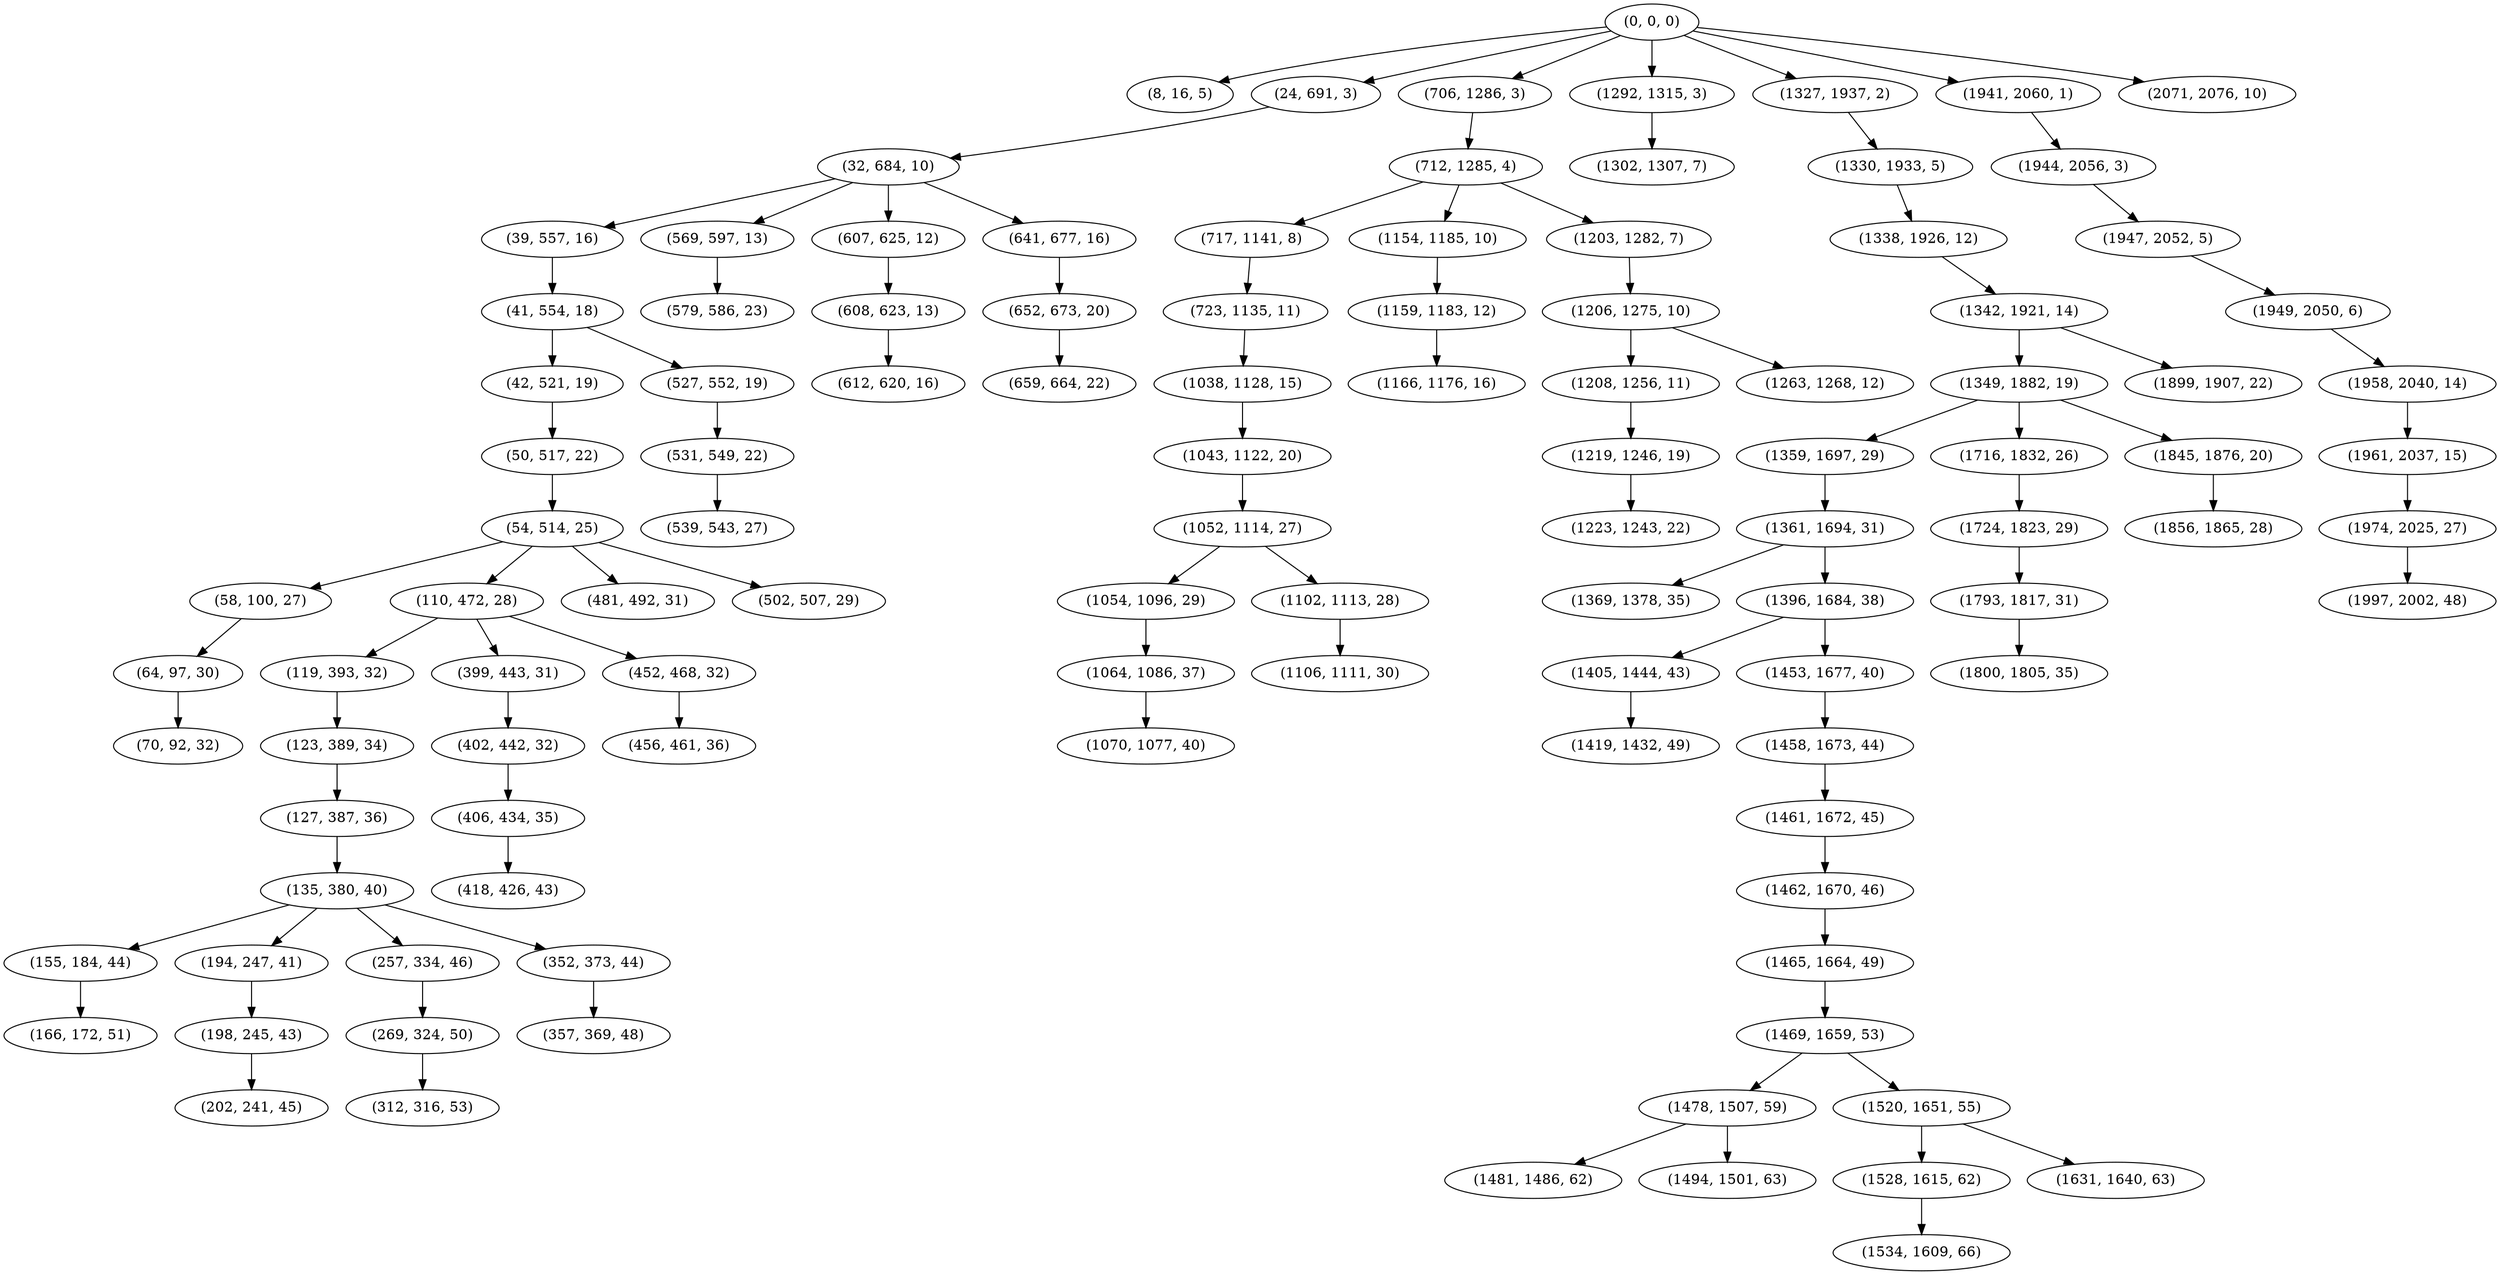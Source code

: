 digraph tree {
    "(0, 0, 0)";
    "(8, 16, 5)";
    "(24, 691, 3)";
    "(32, 684, 10)";
    "(39, 557, 16)";
    "(41, 554, 18)";
    "(42, 521, 19)";
    "(50, 517, 22)";
    "(54, 514, 25)";
    "(58, 100, 27)";
    "(64, 97, 30)";
    "(70, 92, 32)";
    "(110, 472, 28)";
    "(119, 393, 32)";
    "(123, 389, 34)";
    "(127, 387, 36)";
    "(135, 380, 40)";
    "(155, 184, 44)";
    "(166, 172, 51)";
    "(194, 247, 41)";
    "(198, 245, 43)";
    "(202, 241, 45)";
    "(257, 334, 46)";
    "(269, 324, 50)";
    "(312, 316, 53)";
    "(352, 373, 44)";
    "(357, 369, 48)";
    "(399, 443, 31)";
    "(402, 442, 32)";
    "(406, 434, 35)";
    "(418, 426, 43)";
    "(452, 468, 32)";
    "(456, 461, 36)";
    "(481, 492, 31)";
    "(502, 507, 29)";
    "(527, 552, 19)";
    "(531, 549, 22)";
    "(539, 543, 27)";
    "(569, 597, 13)";
    "(579, 586, 23)";
    "(607, 625, 12)";
    "(608, 623, 13)";
    "(612, 620, 16)";
    "(641, 677, 16)";
    "(652, 673, 20)";
    "(659, 664, 22)";
    "(706, 1286, 3)";
    "(712, 1285, 4)";
    "(717, 1141, 8)";
    "(723, 1135, 11)";
    "(1038, 1128, 15)";
    "(1043, 1122, 20)";
    "(1052, 1114, 27)";
    "(1054, 1096, 29)";
    "(1064, 1086, 37)";
    "(1070, 1077, 40)";
    "(1102, 1113, 28)";
    "(1106, 1111, 30)";
    "(1154, 1185, 10)";
    "(1159, 1183, 12)";
    "(1166, 1176, 16)";
    "(1203, 1282, 7)";
    "(1206, 1275, 10)";
    "(1208, 1256, 11)";
    "(1219, 1246, 19)";
    "(1223, 1243, 22)";
    "(1263, 1268, 12)";
    "(1292, 1315, 3)";
    "(1302, 1307, 7)";
    "(1327, 1937, 2)";
    "(1330, 1933, 5)";
    "(1338, 1926, 12)";
    "(1342, 1921, 14)";
    "(1349, 1882, 19)";
    "(1359, 1697, 29)";
    "(1361, 1694, 31)";
    "(1369, 1378, 35)";
    "(1396, 1684, 38)";
    "(1405, 1444, 43)";
    "(1419, 1432, 49)";
    "(1453, 1677, 40)";
    "(1458, 1673, 44)";
    "(1461, 1672, 45)";
    "(1462, 1670, 46)";
    "(1465, 1664, 49)";
    "(1469, 1659, 53)";
    "(1478, 1507, 59)";
    "(1481, 1486, 62)";
    "(1494, 1501, 63)";
    "(1520, 1651, 55)";
    "(1528, 1615, 62)";
    "(1534, 1609, 66)";
    "(1631, 1640, 63)";
    "(1716, 1832, 26)";
    "(1724, 1823, 29)";
    "(1793, 1817, 31)";
    "(1800, 1805, 35)";
    "(1845, 1876, 20)";
    "(1856, 1865, 28)";
    "(1899, 1907, 22)";
    "(1941, 2060, 1)";
    "(1944, 2056, 3)";
    "(1947, 2052, 5)";
    "(1949, 2050, 6)";
    "(1958, 2040, 14)";
    "(1961, 2037, 15)";
    "(1974, 2025, 27)";
    "(1997, 2002, 48)";
    "(2071, 2076, 10)";
    "(0, 0, 0)" -> "(8, 16, 5)";
    "(0, 0, 0)" -> "(24, 691, 3)";
    "(0, 0, 0)" -> "(706, 1286, 3)";
    "(0, 0, 0)" -> "(1292, 1315, 3)";
    "(0, 0, 0)" -> "(1327, 1937, 2)";
    "(0, 0, 0)" -> "(1941, 2060, 1)";
    "(0, 0, 0)" -> "(2071, 2076, 10)";
    "(24, 691, 3)" -> "(32, 684, 10)";
    "(32, 684, 10)" -> "(39, 557, 16)";
    "(32, 684, 10)" -> "(569, 597, 13)";
    "(32, 684, 10)" -> "(607, 625, 12)";
    "(32, 684, 10)" -> "(641, 677, 16)";
    "(39, 557, 16)" -> "(41, 554, 18)";
    "(41, 554, 18)" -> "(42, 521, 19)";
    "(41, 554, 18)" -> "(527, 552, 19)";
    "(42, 521, 19)" -> "(50, 517, 22)";
    "(50, 517, 22)" -> "(54, 514, 25)";
    "(54, 514, 25)" -> "(58, 100, 27)";
    "(54, 514, 25)" -> "(110, 472, 28)";
    "(54, 514, 25)" -> "(481, 492, 31)";
    "(54, 514, 25)" -> "(502, 507, 29)";
    "(58, 100, 27)" -> "(64, 97, 30)";
    "(64, 97, 30)" -> "(70, 92, 32)";
    "(110, 472, 28)" -> "(119, 393, 32)";
    "(110, 472, 28)" -> "(399, 443, 31)";
    "(110, 472, 28)" -> "(452, 468, 32)";
    "(119, 393, 32)" -> "(123, 389, 34)";
    "(123, 389, 34)" -> "(127, 387, 36)";
    "(127, 387, 36)" -> "(135, 380, 40)";
    "(135, 380, 40)" -> "(155, 184, 44)";
    "(135, 380, 40)" -> "(194, 247, 41)";
    "(135, 380, 40)" -> "(257, 334, 46)";
    "(135, 380, 40)" -> "(352, 373, 44)";
    "(155, 184, 44)" -> "(166, 172, 51)";
    "(194, 247, 41)" -> "(198, 245, 43)";
    "(198, 245, 43)" -> "(202, 241, 45)";
    "(257, 334, 46)" -> "(269, 324, 50)";
    "(269, 324, 50)" -> "(312, 316, 53)";
    "(352, 373, 44)" -> "(357, 369, 48)";
    "(399, 443, 31)" -> "(402, 442, 32)";
    "(402, 442, 32)" -> "(406, 434, 35)";
    "(406, 434, 35)" -> "(418, 426, 43)";
    "(452, 468, 32)" -> "(456, 461, 36)";
    "(527, 552, 19)" -> "(531, 549, 22)";
    "(531, 549, 22)" -> "(539, 543, 27)";
    "(569, 597, 13)" -> "(579, 586, 23)";
    "(607, 625, 12)" -> "(608, 623, 13)";
    "(608, 623, 13)" -> "(612, 620, 16)";
    "(641, 677, 16)" -> "(652, 673, 20)";
    "(652, 673, 20)" -> "(659, 664, 22)";
    "(706, 1286, 3)" -> "(712, 1285, 4)";
    "(712, 1285, 4)" -> "(717, 1141, 8)";
    "(712, 1285, 4)" -> "(1154, 1185, 10)";
    "(712, 1285, 4)" -> "(1203, 1282, 7)";
    "(717, 1141, 8)" -> "(723, 1135, 11)";
    "(723, 1135, 11)" -> "(1038, 1128, 15)";
    "(1038, 1128, 15)" -> "(1043, 1122, 20)";
    "(1043, 1122, 20)" -> "(1052, 1114, 27)";
    "(1052, 1114, 27)" -> "(1054, 1096, 29)";
    "(1052, 1114, 27)" -> "(1102, 1113, 28)";
    "(1054, 1096, 29)" -> "(1064, 1086, 37)";
    "(1064, 1086, 37)" -> "(1070, 1077, 40)";
    "(1102, 1113, 28)" -> "(1106, 1111, 30)";
    "(1154, 1185, 10)" -> "(1159, 1183, 12)";
    "(1159, 1183, 12)" -> "(1166, 1176, 16)";
    "(1203, 1282, 7)" -> "(1206, 1275, 10)";
    "(1206, 1275, 10)" -> "(1208, 1256, 11)";
    "(1206, 1275, 10)" -> "(1263, 1268, 12)";
    "(1208, 1256, 11)" -> "(1219, 1246, 19)";
    "(1219, 1246, 19)" -> "(1223, 1243, 22)";
    "(1292, 1315, 3)" -> "(1302, 1307, 7)";
    "(1327, 1937, 2)" -> "(1330, 1933, 5)";
    "(1330, 1933, 5)" -> "(1338, 1926, 12)";
    "(1338, 1926, 12)" -> "(1342, 1921, 14)";
    "(1342, 1921, 14)" -> "(1349, 1882, 19)";
    "(1342, 1921, 14)" -> "(1899, 1907, 22)";
    "(1349, 1882, 19)" -> "(1359, 1697, 29)";
    "(1349, 1882, 19)" -> "(1716, 1832, 26)";
    "(1349, 1882, 19)" -> "(1845, 1876, 20)";
    "(1359, 1697, 29)" -> "(1361, 1694, 31)";
    "(1361, 1694, 31)" -> "(1369, 1378, 35)";
    "(1361, 1694, 31)" -> "(1396, 1684, 38)";
    "(1396, 1684, 38)" -> "(1405, 1444, 43)";
    "(1396, 1684, 38)" -> "(1453, 1677, 40)";
    "(1405, 1444, 43)" -> "(1419, 1432, 49)";
    "(1453, 1677, 40)" -> "(1458, 1673, 44)";
    "(1458, 1673, 44)" -> "(1461, 1672, 45)";
    "(1461, 1672, 45)" -> "(1462, 1670, 46)";
    "(1462, 1670, 46)" -> "(1465, 1664, 49)";
    "(1465, 1664, 49)" -> "(1469, 1659, 53)";
    "(1469, 1659, 53)" -> "(1478, 1507, 59)";
    "(1469, 1659, 53)" -> "(1520, 1651, 55)";
    "(1478, 1507, 59)" -> "(1481, 1486, 62)";
    "(1478, 1507, 59)" -> "(1494, 1501, 63)";
    "(1520, 1651, 55)" -> "(1528, 1615, 62)";
    "(1520, 1651, 55)" -> "(1631, 1640, 63)";
    "(1528, 1615, 62)" -> "(1534, 1609, 66)";
    "(1716, 1832, 26)" -> "(1724, 1823, 29)";
    "(1724, 1823, 29)" -> "(1793, 1817, 31)";
    "(1793, 1817, 31)" -> "(1800, 1805, 35)";
    "(1845, 1876, 20)" -> "(1856, 1865, 28)";
    "(1941, 2060, 1)" -> "(1944, 2056, 3)";
    "(1944, 2056, 3)" -> "(1947, 2052, 5)";
    "(1947, 2052, 5)" -> "(1949, 2050, 6)";
    "(1949, 2050, 6)" -> "(1958, 2040, 14)";
    "(1958, 2040, 14)" -> "(1961, 2037, 15)";
    "(1961, 2037, 15)" -> "(1974, 2025, 27)";
    "(1974, 2025, 27)" -> "(1997, 2002, 48)";
}
